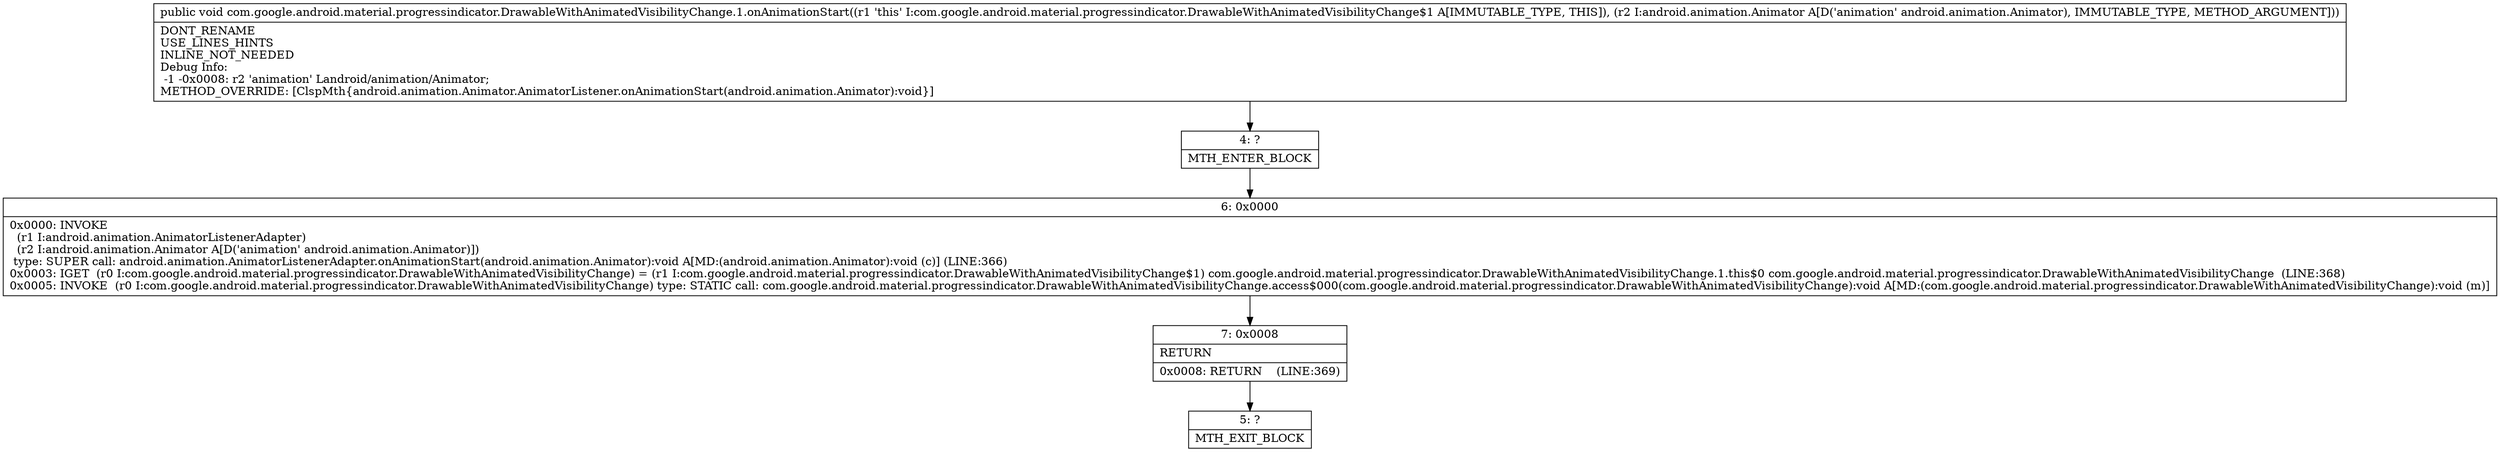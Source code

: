 digraph "CFG forcom.google.android.material.progressindicator.DrawableWithAnimatedVisibilityChange.1.onAnimationStart(Landroid\/animation\/Animator;)V" {
Node_4 [shape=record,label="{4\:\ ?|MTH_ENTER_BLOCK\l}"];
Node_6 [shape=record,label="{6\:\ 0x0000|0x0000: INVOKE  \l  (r1 I:android.animation.AnimatorListenerAdapter)\l  (r2 I:android.animation.Animator A[D('animation' android.animation.Animator)])\l type: SUPER call: android.animation.AnimatorListenerAdapter.onAnimationStart(android.animation.Animator):void A[MD:(android.animation.Animator):void (c)] (LINE:366)\l0x0003: IGET  (r0 I:com.google.android.material.progressindicator.DrawableWithAnimatedVisibilityChange) = (r1 I:com.google.android.material.progressindicator.DrawableWithAnimatedVisibilityChange$1) com.google.android.material.progressindicator.DrawableWithAnimatedVisibilityChange.1.this$0 com.google.android.material.progressindicator.DrawableWithAnimatedVisibilityChange  (LINE:368)\l0x0005: INVOKE  (r0 I:com.google.android.material.progressindicator.DrawableWithAnimatedVisibilityChange) type: STATIC call: com.google.android.material.progressindicator.DrawableWithAnimatedVisibilityChange.access$000(com.google.android.material.progressindicator.DrawableWithAnimatedVisibilityChange):void A[MD:(com.google.android.material.progressindicator.DrawableWithAnimatedVisibilityChange):void (m)]\l}"];
Node_7 [shape=record,label="{7\:\ 0x0008|RETURN\l|0x0008: RETURN    (LINE:369)\l}"];
Node_5 [shape=record,label="{5\:\ ?|MTH_EXIT_BLOCK\l}"];
MethodNode[shape=record,label="{public void com.google.android.material.progressindicator.DrawableWithAnimatedVisibilityChange.1.onAnimationStart((r1 'this' I:com.google.android.material.progressindicator.DrawableWithAnimatedVisibilityChange$1 A[IMMUTABLE_TYPE, THIS]), (r2 I:android.animation.Animator A[D('animation' android.animation.Animator), IMMUTABLE_TYPE, METHOD_ARGUMENT]))  | DONT_RENAME\lUSE_LINES_HINTS\lINLINE_NOT_NEEDED\lDebug Info:\l  \-1 \-0x0008: r2 'animation' Landroid\/animation\/Animator;\lMETHOD_OVERRIDE: [ClspMth\{android.animation.Animator.AnimatorListener.onAnimationStart(android.animation.Animator):void\}]\l}"];
MethodNode -> Node_4;Node_4 -> Node_6;
Node_6 -> Node_7;
Node_7 -> Node_5;
}

